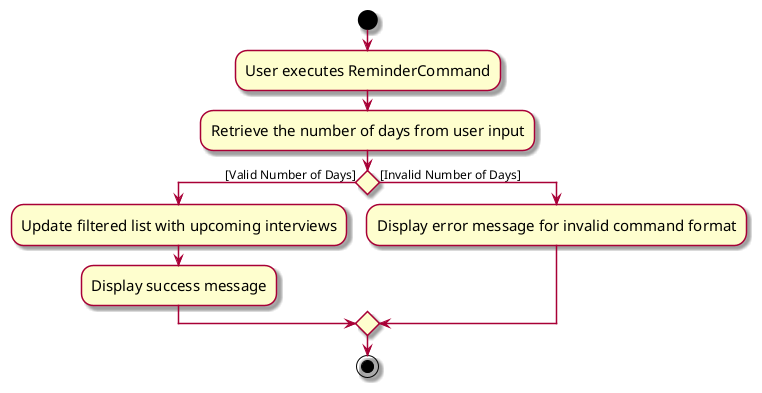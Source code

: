 @startuml
skin rose
skinparam ActivityFontSize 15
skinparam ArrowFontSize 12

start
:User executes ReminderCommand;
:Retrieve the number of days from user input;
if () then ([Valid Number of Days])
    :Update filtered list with upcoming interviews;
    :Display success message;
else ([Invalid Number of Days])
    :Display error message for invalid command format;
endif
stop

@enduml
